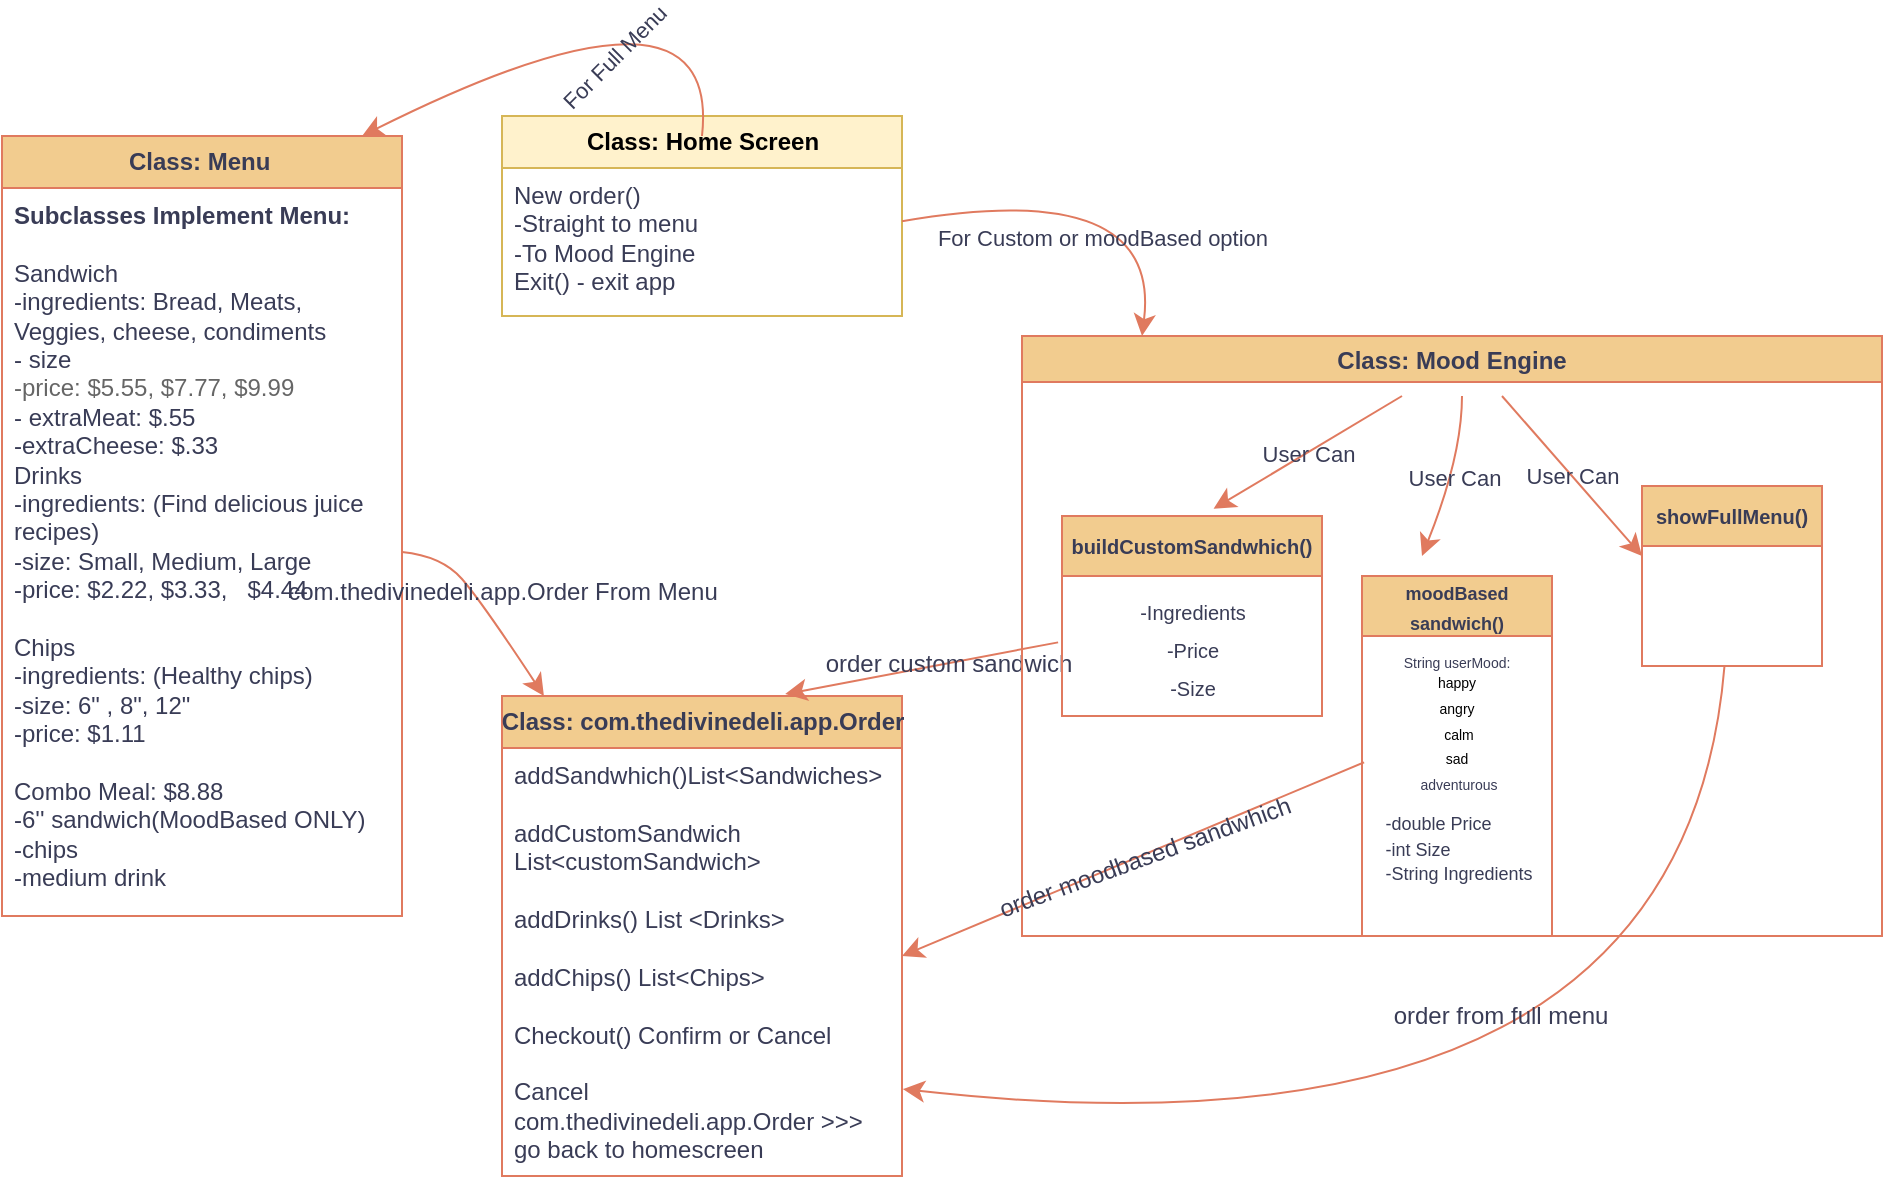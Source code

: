 <mxfile version="27.0.8">
  <diagram name="Page-1" id="hEn-4YcYx3pwjlDkFy8Q">
    <mxGraphModel dx="610" dy="512" grid="1" gridSize="10" guides="1" tooltips="1" connect="1" arrows="1" fold="1" page="1" pageScale="1" pageWidth="850" pageHeight="1100" math="0" shadow="0">
      <root>
        <mxCell id="0" />
        <mxCell id="1" parent="0" />
        <mxCell id="Aw1DZqWnzIEfaL2U8dn3-109" value="&lt;b&gt;Class: Menu&amp;nbsp;&lt;/b&gt;" style="swimlane;fontStyle=0;childLayout=stackLayout;horizontal=1;startSize=26;fillColor=#F2CC8F;horizontalStack=0;resizeParent=1;resizeParentMax=0;resizeLast=0;collapsible=1;marginBottom=0;html=1;labelBackgroundColor=none;strokeColor=#E07A5F;fontColor=#393C56;" vertex="1" parent="1">
          <mxGeometry x="10" y="140" width="200" height="390" as="geometry" />
        </mxCell>
        <mxCell id="Aw1DZqWnzIEfaL2U8dn3-112" value="&lt;b&gt;Subclasses Implement Menu:&amp;nbsp;&lt;/b&gt;&lt;div&gt;&lt;br&gt;&lt;/div&gt;&lt;div&gt;Sandwich&lt;/div&gt;&lt;div&gt;-ingredients: Bread, Meats, Veggies, cheese, condiments&lt;/div&gt;&lt;div&gt;- size&lt;/div&gt;&lt;div&gt;&lt;font style=&quot;color: rgb(102, 102, 102);&quot;&gt;-price:&amp;nbsp;&lt;span style=&quot;background-color: transparent;&quot;&gt;$5.55, $7.77, $9.99&lt;/span&gt;&lt;/font&gt;&lt;/div&gt;&lt;div&gt;- extraMeat: $.55&lt;/div&gt;&lt;div&gt;-extraCheese: $.33&lt;/div&gt;&lt;div&gt;Drinks&lt;/div&gt;&lt;div&gt;-ingredients: (Find delicious juice recipes)&amp;nbsp;&lt;/div&gt;&lt;div&gt;-size: Small, Medium, Large&lt;/div&gt;&lt;div&gt;-price: $2.22, $3.33,&amp;nbsp; &amp;nbsp;$4.44&lt;/div&gt;&lt;div&gt;&lt;br&gt;&lt;/div&gt;&lt;div&gt;Chips&lt;/div&gt;&lt;div&gt;-ingredients: (Healthy chips)&lt;/div&gt;&lt;div&gt;-size: 6&quot; , 8&quot;, 12&quot;&amp;nbsp;&lt;/div&gt;&lt;div&gt;-price: $1.11&lt;/div&gt;&lt;div&gt;&lt;br&gt;&lt;/div&gt;&lt;div&gt;Combo Meal: $8.88&lt;/div&gt;&lt;div&gt;-6&#39;&#39; sandwich(MoodBased ONLY)&amp;nbsp;&lt;/div&gt;&lt;div&gt;-chips&lt;/div&gt;&lt;div&gt;-medium drink&lt;/div&gt;&lt;div&gt;&lt;br&gt;&lt;/div&gt;" style="text;strokeColor=none;fillColor=none;align=left;verticalAlign=top;spacingLeft=4;spacingRight=4;overflow=hidden;rotatable=0;points=[[0,0.5],[1,0.5]];portConstraint=eastwest;whiteSpace=wrap;html=1;labelBackgroundColor=none;fontColor=#393C56;" vertex="1" parent="Aw1DZqWnzIEfaL2U8dn3-109">
          <mxGeometry y="26" width="200" height="364" as="geometry" />
        </mxCell>
        <mxCell id="Aw1DZqWnzIEfaL2U8dn3-113" value="&lt;b&gt;Class: com.thedivinedeli.app.Order&lt;/b&gt;" style="swimlane;fontStyle=0;childLayout=stackLayout;horizontal=1;startSize=26;fillColor=#F2CC8F;horizontalStack=0;resizeParent=1;resizeParentMax=0;resizeLast=0;collapsible=1;marginBottom=0;html=1;strokeColor=#E07A5F;labelBackgroundColor=none;fontColor=#393C56;fillStyle=auto;" vertex="1" parent="1">
          <mxGeometry x="260" y="420" width="200" height="240" as="geometry" />
        </mxCell>
        <mxCell id="Aw1DZqWnzIEfaL2U8dn3-115" value="addSandwhich()List&amp;lt;Sandwiches&amp;gt;&lt;div&gt;&lt;br&gt;&lt;/div&gt;&lt;div&gt;addCustomSandwich List&amp;lt;customSandwich&amp;gt;&lt;/div&gt;&lt;div&gt;&lt;div&gt;&lt;br&gt;&lt;/div&gt;&lt;div&gt;addDrinks() List &amp;lt;Drinks&amp;gt;&lt;/div&gt;&lt;div&gt;&lt;br&gt;&lt;/div&gt;&lt;div&gt;addChips() List&amp;lt;Chips&amp;gt;&lt;/div&gt;&lt;/div&gt;&lt;div&gt;&lt;br&gt;&lt;/div&gt;&lt;div&gt;Checkout() Confirm or Cancel&lt;/div&gt;&lt;div&gt;&lt;br&gt;&lt;/div&gt;&lt;div&gt;Cancel com.thedivinedeli.app.Order &amp;gt;&amp;gt;&amp;gt; go back to homescreen&lt;/div&gt;" style="text;strokeColor=none;fillColor=none;align=left;verticalAlign=top;spacingLeft=4;spacingRight=4;overflow=hidden;rotatable=0;points=[[0,0.5],[1,0.5]];portConstraint=eastwest;whiteSpace=wrap;html=1;labelBackgroundColor=none;fontColor=#393C56;" vertex="1" parent="Aw1DZqWnzIEfaL2U8dn3-113">
          <mxGeometry y="26" width="200" height="214" as="geometry" />
        </mxCell>
        <mxCell id="Aw1DZqWnzIEfaL2U8dn3-149" style="edgeStyle=none;curved=1;rounded=0;orthogonalLoop=1;jettySize=auto;html=1;exitX=-0.015;exitY=0.474;exitDx=0;exitDy=0;entryX=0.708;entryY=-0.004;entryDx=0;entryDy=0;entryPerimeter=0;fontSize=12;startSize=8;endSize=8;exitPerimeter=0;labelBackgroundColor=none;strokeColor=#E07A5F;fontColor=default;" edge="1" parent="1" source="Aw1DZqWnzIEfaL2U8dn3-147" target="Aw1DZqWnzIEfaL2U8dn3-113">
          <mxGeometry relative="1" as="geometry" />
        </mxCell>
        <mxCell id="Aw1DZqWnzIEfaL2U8dn3-172" value="order custom sandwich" style="edgeLabel;html=1;align=center;verticalAlign=middle;resizable=0;points=[];fontSize=12;rotation=0;labelBackgroundColor=none;fontColor=#393C56;" vertex="1" connectable="0" parent="Aw1DZqWnzIEfaL2U8dn3-149">
          <mxGeometry x="-0.19" relative="1" as="geometry">
            <mxPoint as="offset" />
          </mxGeometry>
        </mxCell>
        <mxCell id="Aw1DZqWnzIEfaL2U8dn3-150" style="edgeStyle=none;curved=1;rounded=0;orthogonalLoop=1;jettySize=auto;html=1;exitX=1;exitY=0.5;exitDx=0;exitDy=0;fontSize=12;startSize=8;endSize=8;labelBackgroundColor=none;strokeColor=#E07A5F;fontColor=default;" edge="1" parent="1" source="Aw1DZqWnzIEfaL2U8dn3-112" target="Aw1DZqWnzIEfaL2U8dn3-113">
          <mxGeometry relative="1" as="geometry">
            <Array as="points">
              <mxPoint x="230" y="350" />
              <mxPoint x="250" y="373" />
            </Array>
          </mxGeometry>
        </mxCell>
        <mxCell id="Aw1DZqWnzIEfaL2U8dn3-171" value="com.thedivinedeli.app.Order From Menu" style="edgeLabel;html=1;align=center;verticalAlign=middle;resizable=0;points=[];fontSize=12;labelBackgroundColor=none;fontColor=#393C56;" vertex="1" connectable="0" parent="Aw1DZqWnzIEfaL2U8dn3-150">
          <mxGeometry x="-0.177" relative="1" as="geometry">
            <mxPoint x="14" as="offset" />
          </mxGeometry>
        </mxCell>
        <mxCell id="Aw1DZqWnzIEfaL2U8dn3-123" value="Class: Mood Engine" style="swimlane;startSize=23;labelBackgroundColor=none;fillColor=#F2CC8F;strokeColor=#E07A5F;fontColor=#393C56;" vertex="1" parent="1">
          <mxGeometry x="520" y="240" width="430" height="300" as="geometry" />
        </mxCell>
        <mxCell id="Aw1DZqWnzIEfaL2U8dn3-126" value="&lt;font style=&quot;font-size: 9px;&quot;&gt;&lt;b style=&quot;&quot;&gt;moodBased sandwich()&lt;/b&gt;&lt;/font&gt;" style="swimlane;fontStyle=0;childLayout=stackLayout;horizontal=1;startSize=30;horizontalStack=0;resizeParent=1;resizeParentMax=0;resizeLast=0;collapsible=1;marginBottom=0;whiteSpace=wrap;html=1;labelBackgroundColor=none;fillColor=#F2CC8F;strokeColor=#E07A5F;fontColor=#393C56;" vertex="1" parent="Aw1DZqWnzIEfaL2U8dn3-123">
          <mxGeometry x="170" y="120" width="95" height="180" as="geometry">
            <mxRectangle x="390" y="320" width="110" height="30" as="alternateBounds" />
          </mxGeometry>
        </mxCell>
        <mxCell id="Aw1DZqWnzIEfaL2U8dn3-148" value="&lt;div style=&quot;line-height: 60%;&quot;&gt;&lt;font style=&quot;font-size: 7px; line-height: 60%;&quot;&gt;String userMood:&amp;nbsp;&lt;/font&gt;&lt;/div&gt;&lt;div style=&quot;line-height: 60%;&quot;&gt;&lt;span style=&quot;font-size: 7px; background-color: transparent; color: light-dark(rgb(0, 0, 0), rgb(255, 255, 255));&quot;&gt;happy&amp;nbsp;&lt;/span&gt;&lt;/div&gt;&lt;div style=&quot;line-height: 60%;&quot;&gt;&lt;span style=&quot;font-size: 7px; background-color: transparent; color: light-dark(rgb(0, 0, 0), rgb(255, 255, 255));&quot;&gt;angry&amp;nbsp;&lt;/span&gt;&lt;/div&gt;&lt;div style=&quot;line-height: 60%;&quot;&gt;&lt;span style=&quot;font-size: 7px; background-color: transparent; color: light-dark(rgb(0, 0, 0), rgb(255, 255, 255));&quot;&gt;calm&lt;/span&gt;&lt;/div&gt;&lt;div style=&quot;line-height: 60%;&quot;&gt;&lt;span style=&quot;font-size: 7px; background-color: transparent; color: light-dark(rgb(0, 0, 0), rgb(255, 255, 255));&quot;&gt;sad&amp;nbsp;&lt;/span&gt;&lt;div&gt;&lt;font style=&quot;font-size: 7px; line-height: 60%;&quot;&gt;adventurous&lt;/font&gt;&lt;/div&gt;&lt;div&gt;&lt;font style=&quot;font-size: 7px; line-height: 60%;&quot;&gt;&lt;br&gt;&lt;/font&gt;&lt;/div&gt;&lt;div style=&quot;text-align: left;&quot;&gt;&lt;font style=&quot;font-size: 9px;&quot;&gt;-double Price&lt;/font&gt;&lt;/div&gt;&lt;div style=&quot;text-align: left;&quot;&gt;&lt;font style=&quot;font-size: 9px;&quot;&gt;-int Size&lt;/font&gt;&lt;/div&gt;&lt;div style=&quot;text-align: left;&quot;&gt;&lt;font style=&quot;font-size: 9px;&quot;&gt;-String Ingredients&lt;/font&gt;&lt;/div&gt;&lt;div&gt;&lt;br&gt;&lt;/div&gt;&lt;div&gt;&lt;font style=&quot;font-size: 7px; line-height: 60%;&quot;&gt;&amp;nbsp;&lt;/font&gt;&lt;/div&gt;&lt;/div&gt;" style="text;html=1;align=center;verticalAlign=middle;resizable=0;points=[];autosize=1;strokeColor=none;fillColor=none;fontSize=16;labelBackgroundColor=none;fontColor=#393C56;" vertex="1" parent="Aw1DZqWnzIEfaL2U8dn3-126">
          <mxGeometry y="30" width="95" height="150" as="geometry" />
        </mxCell>
        <mxCell id="Aw1DZqWnzIEfaL2U8dn3-138" value="&lt;span style=&quot;font-size: 10px;&quot;&gt;&lt;b&gt;showFullMenu()&lt;/b&gt;&lt;/span&gt;" style="swimlane;fontStyle=0;childLayout=stackLayout;horizontal=1;startSize=30;horizontalStack=0;resizeParent=1;resizeParentMax=0;resizeLast=0;collapsible=1;marginBottom=0;whiteSpace=wrap;html=1;labelBackgroundColor=none;fillColor=#F2CC8F;strokeColor=#E07A5F;fontColor=#393C56;" vertex="1" parent="Aw1DZqWnzIEfaL2U8dn3-123">
          <mxGeometry x="310" y="75" width="90" height="90" as="geometry" />
        </mxCell>
        <mxCell id="Aw1DZqWnzIEfaL2U8dn3-135" value="&lt;font style=&quot;font-size: 10px;&quot;&gt;&lt;b&gt;buildCustomSandwhich()&lt;/b&gt;&lt;/font&gt;" style="swimlane;fontStyle=0;childLayout=stackLayout;horizontal=1;startSize=30;horizontalStack=0;resizeParent=1;resizeParentMax=0;resizeLast=0;collapsible=1;marginBottom=0;whiteSpace=wrap;html=1;labelBackgroundColor=none;fillColor=#F2CC8F;strokeColor=#E07A5F;fontColor=#393C56;" vertex="1" parent="Aw1DZqWnzIEfaL2U8dn3-123">
          <mxGeometry x="20" y="90" width="130" height="100" as="geometry" />
        </mxCell>
        <mxCell id="Aw1DZqWnzIEfaL2U8dn3-147" value="&lt;font style=&quot;font-size: 10px;&quot;&gt;-Ingredients&lt;/font&gt;&lt;div&gt;&lt;font style=&quot;font-size: 10px;&quot;&gt;-Price&lt;/font&gt;&lt;/div&gt;&lt;div&gt;&lt;font style=&quot;font-size: 10px;&quot;&gt;-Size&lt;/font&gt;&lt;/div&gt;" style="text;html=1;align=center;verticalAlign=middle;resizable=0;points=[];autosize=1;strokeColor=none;fillColor=none;fontSize=16;labelBackgroundColor=none;fontColor=#393C56;" vertex="1" parent="Aw1DZqWnzIEfaL2U8dn3-135">
          <mxGeometry y="30" width="130" height="70" as="geometry" />
        </mxCell>
        <mxCell id="Aw1DZqWnzIEfaL2U8dn3-156" value="" style="endArrow=classic;html=1;rounded=0;fontSize=12;startSize=8;endSize=8;curved=1;labelBackgroundColor=none;strokeColor=#E07A5F;fontColor=default;" edge="1" parent="Aw1DZqWnzIEfaL2U8dn3-123">
          <mxGeometry relative="1" as="geometry">
            <mxPoint x="240" y="30" as="sourcePoint" />
            <mxPoint x="310" y="110" as="targetPoint" />
          </mxGeometry>
        </mxCell>
        <mxCell id="Aw1DZqWnzIEfaL2U8dn3-157" value="User Can" style="edgeLabel;resizable=0;html=1;;align=center;verticalAlign=middle;labelBackgroundColor=none;fontColor=#393C56;" connectable="0" vertex="1" parent="Aw1DZqWnzIEfaL2U8dn3-156">
          <mxGeometry relative="1" as="geometry" />
        </mxCell>
        <mxCell id="Aw1DZqWnzIEfaL2U8dn3-159" value="" style="endArrow=classic;html=1;rounded=0;fontSize=12;startSize=8;endSize=8;curved=1;labelBackgroundColor=none;strokeColor=#E07A5F;fontColor=default;" edge="1" parent="Aw1DZqWnzIEfaL2U8dn3-123">
          <mxGeometry relative="1" as="geometry">
            <mxPoint x="220" y="30" as="sourcePoint" />
            <mxPoint x="200" y="110" as="targetPoint" />
            <Array as="points">
              <mxPoint x="220" y="60" />
            </Array>
          </mxGeometry>
        </mxCell>
        <mxCell id="Aw1DZqWnzIEfaL2U8dn3-160" value="User Can" style="edgeLabel;resizable=0;html=1;;align=center;verticalAlign=middle;labelBackgroundColor=none;fontColor=#393C56;" connectable="0" vertex="1" parent="Aw1DZqWnzIEfaL2U8dn3-159">
          <mxGeometry relative="1" as="geometry" />
        </mxCell>
        <mxCell id="Aw1DZqWnzIEfaL2U8dn3-161" value="" style="endArrow=classic;html=1;rounded=0;fontSize=12;startSize=8;endSize=8;curved=1;entryX=0.583;entryY=-0.036;entryDx=0;entryDy=0;entryPerimeter=0;labelBackgroundColor=none;strokeColor=#E07A5F;fontColor=default;" edge="1" parent="Aw1DZqWnzIEfaL2U8dn3-123" target="Aw1DZqWnzIEfaL2U8dn3-135">
          <mxGeometry relative="1" as="geometry">
            <mxPoint x="190" y="30" as="sourcePoint" />
            <mxPoint x="210" y="110" as="targetPoint" />
          </mxGeometry>
        </mxCell>
        <mxCell id="Aw1DZqWnzIEfaL2U8dn3-162" value="User Can" style="edgeLabel;resizable=0;html=1;;align=center;verticalAlign=middle;labelBackgroundColor=none;fontColor=#393C56;" connectable="0" vertex="1" parent="Aw1DZqWnzIEfaL2U8dn3-161">
          <mxGeometry relative="1" as="geometry" />
        </mxCell>
        <mxCell id="Aw1DZqWnzIEfaL2U8dn3-163" value="&lt;b&gt;Class: Home Screen&lt;/b&gt;" style="swimlane;fontStyle=0;childLayout=stackLayout;horizontal=1;startSize=26;fillColor=#fff2cc;horizontalStack=0;resizeParent=1;resizeParentMax=0;resizeLast=0;collapsible=1;marginBottom=0;html=1;labelBackgroundColor=none;strokeColor=#d6b656;" vertex="1" parent="1">
          <mxGeometry x="260" y="130" width="200" height="100" as="geometry" />
        </mxCell>
        <mxCell id="Aw1DZqWnzIEfaL2U8dn3-164" value="New order()&amp;nbsp;&lt;div&gt;-Straight to menu&lt;/div&gt;&lt;div&gt;-To Mood Engine&amp;nbsp;&lt;br&gt;&lt;div&gt;Exit() - exit app&lt;/div&gt;&lt;div&gt;&lt;br&gt;&lt;/div&gt;&lt;/div&gt;" style="text;strokeColor=none;fillColor=none;align=left;verticalAlign=top;spacingLeft=4;spacingRight=4;overflow=hidden;rotatable=0;points=[[0,0.5],[1,0.5]];portConstraint=eastwest;whiteSpace=wrap;html=1;labelBackgroundColor=none;fontColor=#393C56;" vertex="1" parent="Aw1DZqWnzIEfaL2U8dn3-163">
          <mxGeometry y="26" width="200" height="74" as="geometry" />
        </mxCell>
        <mxCell id="Aw1DZqWnzIEfaL2U8dn3-167" value="" style="endArrow=classic;html=1;rounded=0;fontSize=12;startSize=8;endSize=8;curved=1;labelBackgroundColor=none;strokeColor=#E07A5F;fontColor=default;" edge="1" parent="1">
          <mxGeometry relative="1" as="geometry">
            <mxPoint x="460" y="182.58" as="sourcePoint" />
            <mxPoint x="580" y="240" as="targetPoint" />
            <Array as="points">
              <mxPoint x="590" y="160" />
            </Array>
          </mxGeometry>
        </mxCell>
        <mxCell id="Aw1DZqWnzIEfaL2U8dn3-168" value="For Custom or moodBased option" style="edgeLabel;resizable=0;html=1;;align=center;verticalAlign=middle;labelBackgroundColor=none;fontColor=#393C56;" connectable="0" vertex="1" parent="Aw1DZqWnzIEfaL2U8dn3-167">
          <mxGeometry relative="1" as="geometry">
            <mxPoint x="-5" y="26" as="offset" />
          </mxGeometry>
        </mxCell>
        <mxCell id="Aw1DZqWnzIEfaL2U8dn3-169" value="" style="endArrow=classic;html=1;rounded=0;fontSize=12;startSize=8;endSize=8;curved=1;exitX=0.55;exitY=0;exitDx=0;exitDy=0;exitPerimeter=0;labelBackgroundColor=none;strokeColor=#E07A5F;fontColor=default;" edge="1" parent="1">
          <mxGeometry relative="1" as="geometry">
            <mxPoint x="360" y="140" as="sourcePoint" />
            <mxPoint x="190" y="140" as="targetPoint" />
            <Array as="points">
              <mxPoint x="370" y="50" />
            </Array>
          </mxGeometry>
        </mxCell>
        <mxCell id="Aw1DZqWnzIEfaL2U8dn3-170" value="For Full Menu" style="edgeLabel;resizable=0;html=1;;align=center;verticalAlign=middle;rotation=-45;labelBackgroundColor=none;fontColor=#393C56;" connectable="0" vertex="1" parent="Aw1DZqWnzIEfaL2U8dn3-169">
          <mxGeometry relative="1" as="geometry">
            <mxPoint x="-5" y="26" as="offset" />
          </mxGeometry>
        </mxCell>
        <mxCell id="Aw1DZqWnzIEfaL2U8dn3-174" style="edgeStyle=none;curved=1;rounded=0;orthogonalLoop=1;jettySize=auto;html=1;exitX=0.011;exitY=0.421;exitDx=0;exitDy=0;entryX=0.708;entryY=-0.004;entryDx=0;entryDy=0;entryPerimeter=0;fontSize=12;startSize=8;endSize=8;exitPerimeter=0;labelBackgroundColor=none;strokeColor=#E07A5F;fontColor=default;" edge="1" parent="1" source="Aw1DZqWnzIEfaL2U8dn3-148">
          <mxGeometry relative="1" as="geometry">
            <mxPoint x="596" y="524" as="sourcePoint" />
            <mxPoint x="460" y="550" as="targetPoint" />
          </mxGeometry>
        </mxCell>
        <mxCell id="Aw1DZqWnzIEfaL2U8dn3-175" value="order moodbased sandwhich" style="edgeLabel;html=1;align=center;verticalAlign=middle;resizable=0;points=[];fontSize=12;rotation=-20;labelBackgroundColor=none;fontColor=#393C56;" vertex="1" connectable="0" parent="Aw1DZqWnzIEfaL2U8dn3-174">
          <mxGeometry x="-0.19" relative="1" as="geometry">
            <mxPoint x="-17" y="8" as="offset" />
          </mxGeometry>
        </mxCell>
        <mxCell id="Aw1DZqWnzIEfaL2U8dn3-176" style="edgeStyle=none;curved=1;rounded=0;orthogonalLoop=1;jettySize=auto;html=1;entryX=1.002;entryY=0.797;entryDx=0;entryDy=0;entryPerimeter=0;fontSize=12;startSize=8;endSize=8;labelBackgroundColor=none;strokeColor=#E07A5F;fontColor=default;" edge="1" parent="1" source="Aw1DZqWnzIEfaL2U8dn3-138" target="Aw1DZqWnzIEfaL2U8dn3-115">
          <mxGeometry relative="1" as="geometry">
            <Array as="points">
              <mxPoint x="850" y="660" />
            </Array>
          </mxGeometry>
        </mxCell>
        <mxCell id="Aw1DZqWnzIEfaL2U8dn3-177" value="order from full menu" style="edgeLabel;html=1;align=center;verticalAlign=middle;resizable=0;points=[];fontSize=12;labelBackgroundColor=none;fontColor=#393C56;" vertex="1" connectable="0" parent="Aw1DZqWnzIEfaL2U8dn3-176">
          <mxGeometry x="0.627" y="-6" relative="1" as="geometry">
            <mxPoint x="178" y="-44" as="offset" />
          </mxGeometry>
        </mxCell>
      </root>
    </mxGraphModel>
  </diagram>
</mxfile>
